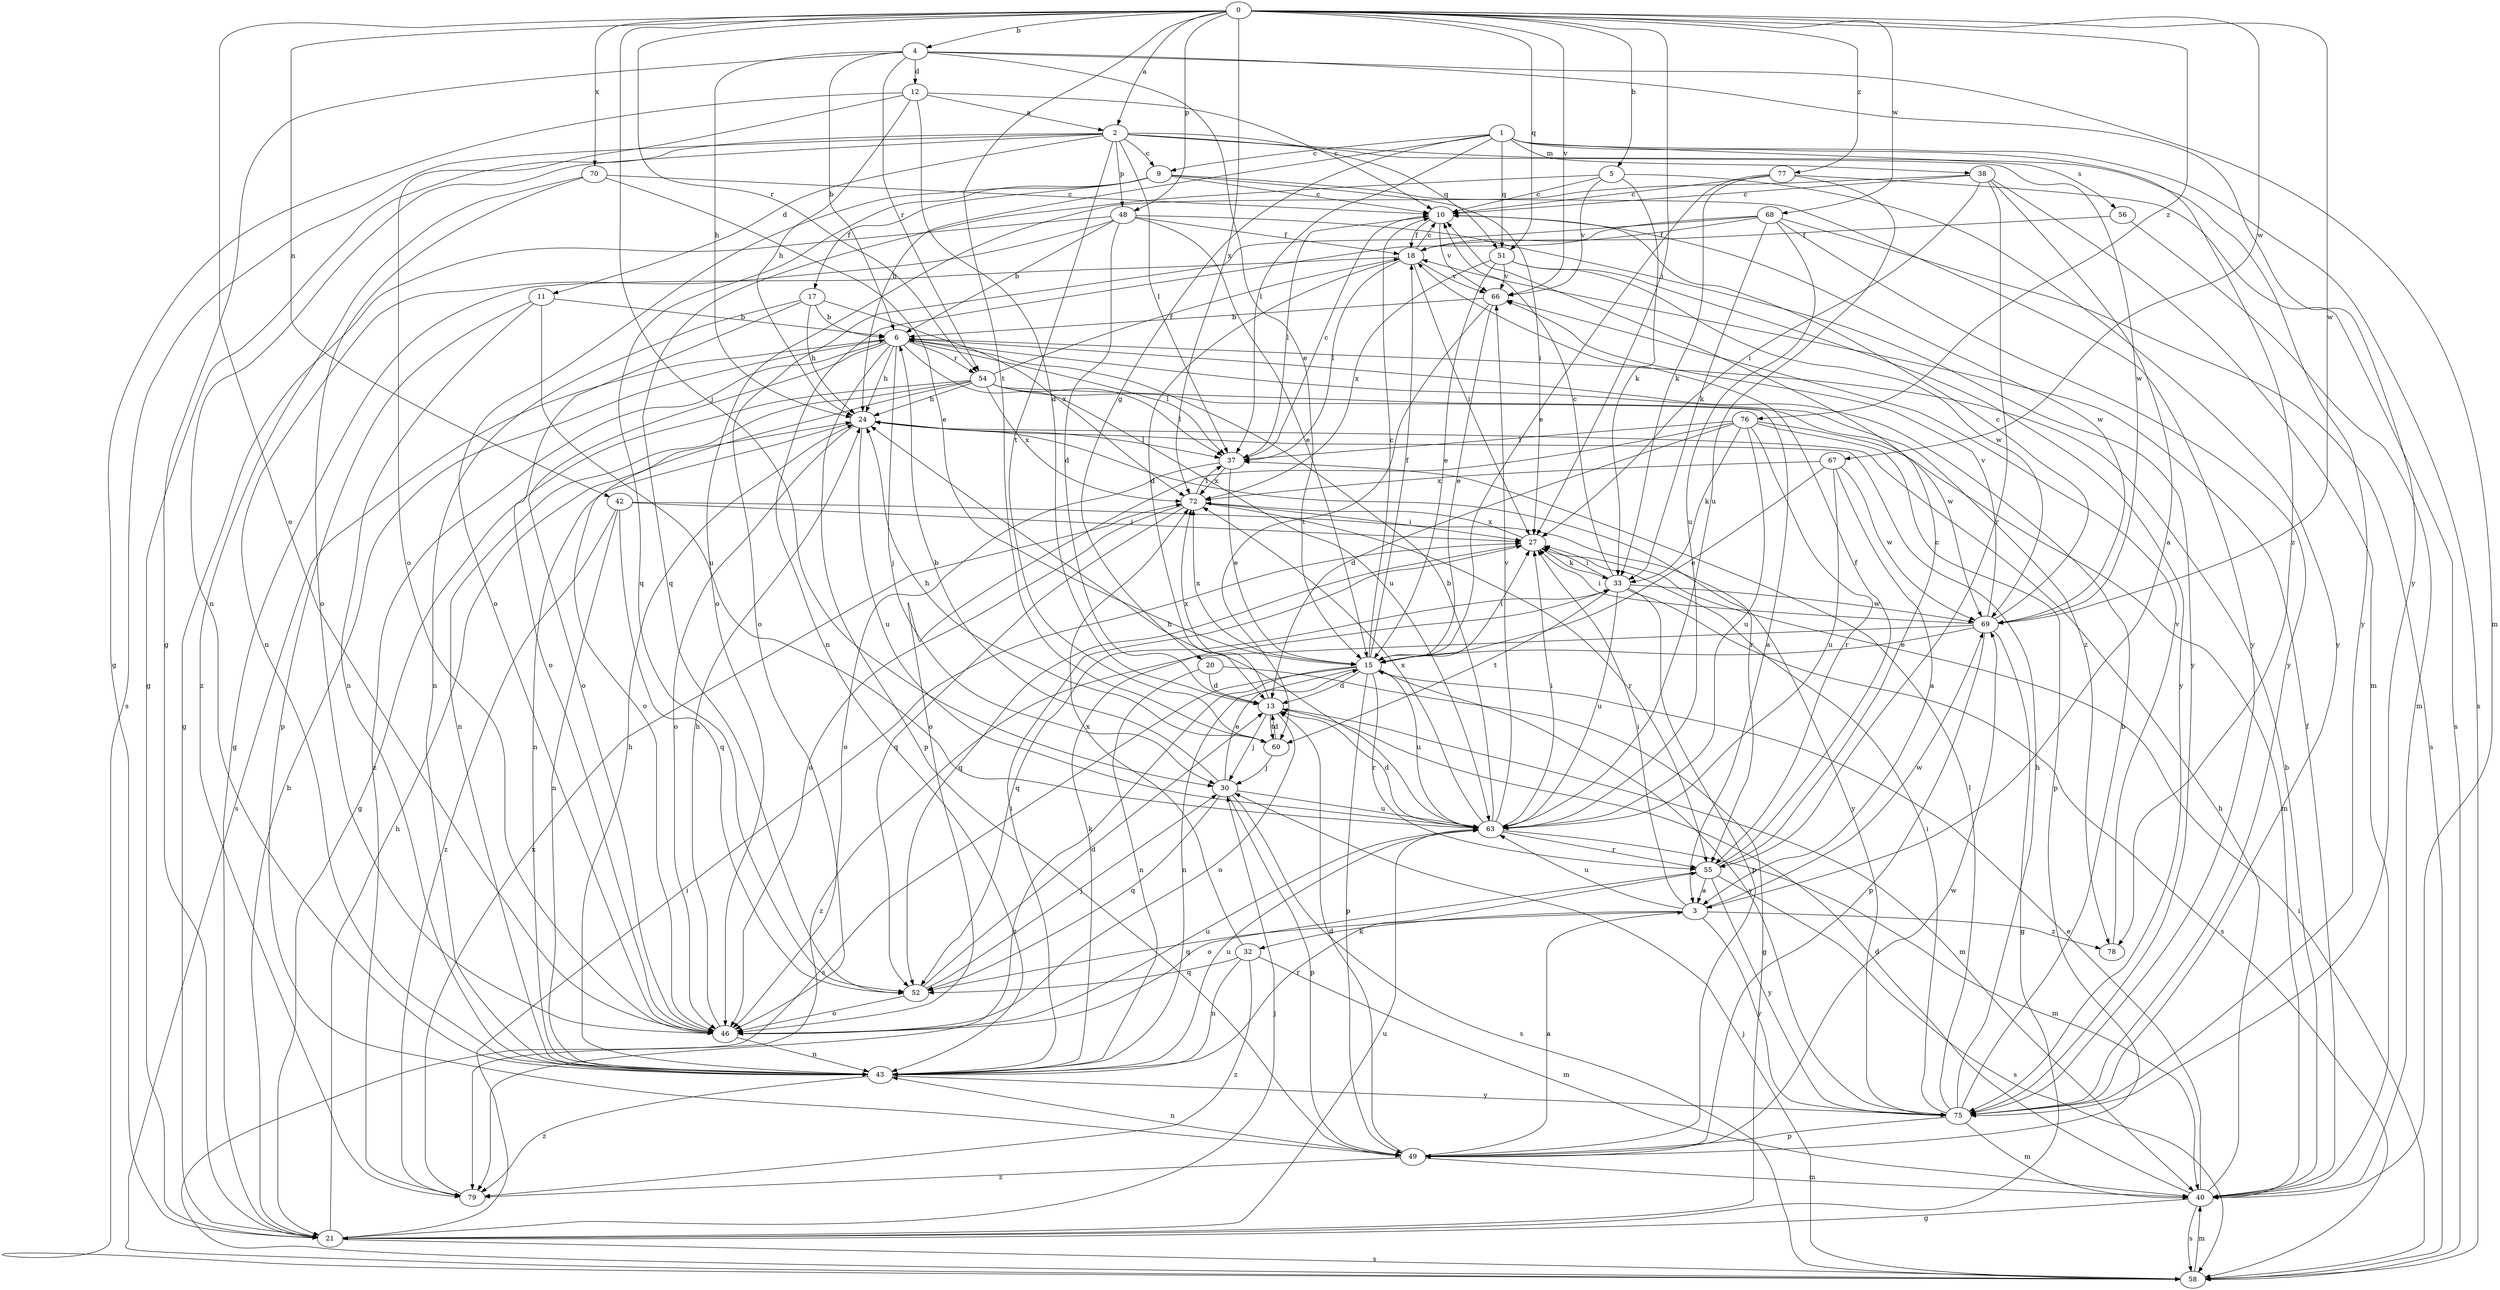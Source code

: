 strict digraph  {
0;
1;
2;
3;
4;
5;
6;
9;
10;
11;
12;
13;
15;
17;
18;
20;
21;
24;
27;
30;
32;
33;
37;
38;
40;
42;
43;
46;
48;
49;
51;
52;
54;
55;
56;
58;
60;
63;
66;
67;
68;
69;
70;
72;
75;
76;
77;
78;
79;
0 -> 2  [label=a];
0 -> 4  [label=b];
0 -> 5  [label=b];
0 -> 27  [label=i];
0 -> 30  [label=j];
0 -> 42  [label=n];
0 -> 46  [label=o];
0 -> 48  [label=p];
0 -> 51  [label=q];
0 -> 54  [label=r];
0 -> 60  [label=t];
0 -> 66  [label=v];
0 -> 67  [label=w];
0 -> 68  [label=w];
0 -> 69  [label=w];
0 -> 70  [label=x];
0 -> 72  [label=x];
0 -> 76  [label=z];
0 -> 77  [label=z];
1 -> 9  [label=c];
1 -> 20  [label=g];
1 -> 24  [label=h];
1 -> 37  [label=l];
1 -> 38  [label=m];
1 -> 51  [label=q];
1 -> 56  [label=s];
1 -> 58  [label=s];
1 -> 78  [label=z];
2 -> 9  [label=c];
2 -> 11  [label=d];
2 -> 21  [label=g];
2 -> 37  [label=l];
2 -> 43  [label=n];
2 -> 48  [label=p];
2 -> 51  [label=q];
2 -> 58  [label=s];
2 -> 60  [label=t];
2 -> 69  [label=w];
2 -> 75  [label=y];
3 -> 27  [label=i];
3 -> 32  [label=k];
3 -> 52  [label=q];
3 -> 63  [label=u];
3 -> 69  [label=w];
3 -> 75  [label=y];
3 -> 78  [label=z];
4 -> 6  [label=b];
4 -> 12  [label=d];
4 -> 15  [label=e];
4 -> 21  [label=g];
4 -> 24  [label=h];
4 -> 40  [label=m];
4 -> 54  [label=r];
4 -> 75  [label=y];
5 -> 10  [label=c];
5 -> 33  [label=k];
5 -> 52  [label=q];
5 -> 66  [label=v];
5 -> 75  [label=y];
6 -> 24  [label=h];
6 -> 30  [label=j];
6 -> 37  [label=l];
6 -> 46  [label=o];
6 -> 49  [label=p];
6 -> 54  [label=r];
6 -> 58  [label=s];
6 -> 63  [label=u];
6 -> 78  [label=z];
6 -> 79  [label=z];
9 -> 10  [label=c];
9 -> 17  [label=f];
9 -> 27  [label=i];
9 -> 46  [label=o];
9 -> 52  [label=q];
9 -> 75  [label=y];
10 -> 18  [label=f];
10 -> 37  [label=l];
10 -> 66  [label=v];
10 -> 69  [label=w];
11 -> 6  [label=b];
11 -> 43  [label=n];
11 -> 49  [label=p];
11 -> 63  [label=u];
12 -> 2  [label=a];
12 -> 10  [label=c];
12 -> 13  [label=d];
12 -> 21  [label=g];
12 -> 24  [label=h];
12 -> 46  [label=o];
13 -> 30  [label=j];
13 -> 40  [label=m];
13 -> 46  [label=o];
13 -> 60  [label=t];
13 -> 72  [label=x];
15 -> 10  [label=c];
15 -> 13  [label=d];
15 -> 18  [label=f];
15 -> 27  [label=i];
15 -> 43  [label=n];
15 -> 49  [label=p];
15 -> 55  [label=r];
15 -> 58  [label=s];
15 -> 63  [label=u];
15 -> 72  [label=x];
15 -> 75  [label=y];
15 -> 79  [label=z];
17 -> 6  [label=b];
17 -> 24  [label=h];
17 -> 43  [label=n];
17 -> 46  [label=o];
17 -> 72  [label=x];
18 -> 10  [label=c];
18 -> 13  [label=d];
18 -> 21  [label=g];
18 -> 27  [label=i];
18 -> 37  [label=l];
18 -> 66  [label=v];
20 -> 13  [label=d];
20 -> 21  [label=g];
20 -> 43  [label=n];
21 -> 6  [label=b];
21 -> 24  [label=h];
21 -> 27  [label=i];
21 -> 30  [label=j];
21 -> 58  [label=s];
21 -> 63  [label=u];
24 -> 37  [label=l];
24 -> 43  [label=n];
24 -> 46  [label=o];
24 -> 55  [label=r];
24 -> 63  [label=u];
27 -> 33  [label=k];
27 -> 52  [label=q];
27 -> 72  [label=x];
30 -> 6  [label=b];
30 -> 15  [label=e];
30 -> 49  [label=p];
30 -> 52  [label=q];
30 -> 58  [label=s];
30 -> 63  [label=u];
32 -> 40  [label=m];
32 -> 43  [label=n];
32 -> 52  [label=q];
32 -> 72  [label=x];
32 -> 79  [label=z];
33 -> 10  [label=c];
33 -> 27  [label=i];
33 -> 49  [label=p];
33 -> 52  [label=q];
33 -> 58  [label=s];
33 -> 60  [label=t];
33 -> 63  [label=u];
33 -> 69  [label=w];
37 -> 10  [label=c];
37 -> 15  [label=e];
37 -> 46  [label=o];
37 -> 72  [label=x];
38 -> 3  [label=a];
38 -> 10  [label=c];
38 -> 27  [label=i];
38 -> 40  [label=m];
38 -> 46  [label=o];
38 -> 55  [label=r];
40 -> 6  [label=b];
40 -> 13  [label=d];
40 -> 15  [label=e];
40 -> 18  [label=f];
40 -> 21  [label=g];
40 -> 24  [label=h];
40 -> 58  [label=s];
42 -> 27  [label=i];
42 -> 43  [label=n];
42 -> 52  [label=q];
42 -> 75  [label=y];
42 -> 79  [label=z];
43 -> 24  [label=h];
43 -> 27  [label=i];
43 -> 33  [label=k];
43 -> 55  [label=r];
43 -> 63  [label=u];
43 -> 75  [label=y];
43 -> 79  [label=z];
46 -> 24  [label=h];
46 -> 43  [label=n];
46 -> 63  [label=u];
48 -> 6  [label=b];
48 -> 13  [label=d];
48 -> 15  [label=e];
48 -> 18  [label=f];
48 -> 21  [label=g];
48 -> 43  [label=n];
48 -> 75  [label=y];
49 -> 3  [label=a];
49 -> 13  [label=d];
49 -> 40  [label=m];
49 -> 43  [label=n];
49 -> 69  [label=w];
49 -> 79  [label=z];
51 -> 15  [label=e];
51 -> 66  [label=v];
51 -> 69  [label=w];
51 -> 72  [label=x];
51 -> 75  [label=y];
52 -> 13  [label=d];
52 -> 30  [label=j];
52 -> 46  [label=o];
54 -> 3  [label=a];
54 -> 18  [label=f];
54 -> 21  [label=g];
54 -> 24  [label=h];
54 -> 37  [label=l];
54 -> 43  [label=n];
54 -> 46  [label=o];
54 -> 69  [label=w];
54 -> 72  [label=x];
55 -> 3  [label=a];
55 -> 10  [label=c];
55 -> 18  [label=f];
55 -> 46  [label=o];
55 -> 58  [label=s];
55 -> 75  [label=y];
56 -> 18  [label=f];
56 -> 40  [label=m];
58 -> 27  [label=i];
58 -> 30  [label=j];
58 -> 40  [label=m];
60 -> 13  [label=d];
60 -> 24  [label=h];
60 -> 30  [label=j];
63 -> 6  [label=b];
63 -> 13  [label=d];
63 -> 24  [label=h];
63 -> 27  [label=i];
63 -> 40  [label=m];
63 -> 55  [label=r];
63 -> 66  [label=v];
63 -> 72  [label=x];
66 -> 6  [label=b];
66 -> 15  [label=e];
66 -> 60  [label=t];
67 -> 3  [label=a];
67 -> 15  [label=e];
67 -> 63  [label=u];
67 -> 69  [label=w];
67 -> 72  [label=x];
68 -> 18  [label=f];
68 -> 33  [label=k];
68 -> 43  [label=n];
68 -> 46  [label=o];
68 -> 58  [label=s];
68 -> 63  [label=u];
68 -> 75  [label=y];
69 -> 10  [label=c];
69 -> 15  [label=e];
69 -> 21  [label=g];
69 -> 27  [label=i];
69 -> 49  [label=p];
69 -> 66  [label=v];
69 -> 79  [label=z];
70 -> 10  [label=c];
70 -> 15  [label=e];
70 -> 46  [label=o];
70 -> 79  [label=z];
72 -> 27  [label=i];
72 -> 37  [label=l];
72 -> 46  [label=o];
72 -> 52  [label=q];
72 -> 55  [label=r];
75 -> 6  [label=b];
75 -> 24  [label=h];
75 -> 27  [label=i];
75 -> 37  [label=l];
75 -> 40  [label=m];
75 -> 49  [label=p];
76 -> 13  [label=d];
76 -> 33  [label=k];
76 -> 37  [label=l];
76 -> 40  [label=m];
76 -> 46  [label=o];
76 -> 49  [label=p];
76 -> 55  [label=r];
76 -> 63  [label=u];
77 -> 10  [label=c];
77 -> 15  [label=e];
77 -> 33  [label=k];
77 -> 58  [label=s];
77 -> 63  [label=u];
78 -> 66  [label=v];
79 -> 72  [label=x];
}
